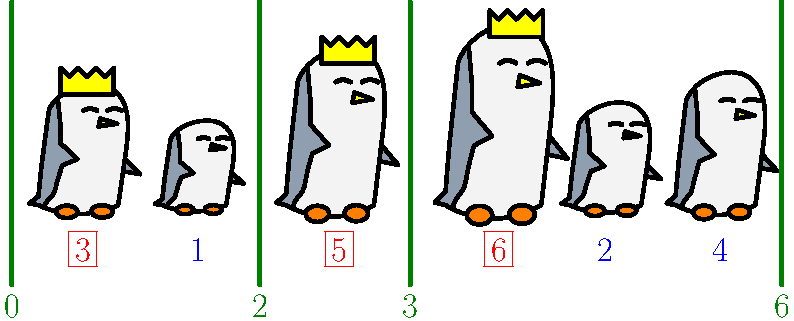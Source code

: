 usepackage("amsmath");
usepackage("amssymb");
size(14cm);
picture body;
pen border = black+1.8;
path outline = (0,0)..(0.5,-0.1)..(0.9,0)..(0.9,0)..(1,0.7)
  ..(0.85,1.3)..(0.4,1.32)..(0.13,1.1)..(0.12,1.08)--(0.12,1.08)..(0.03,0.4)
  ..(0,0.1)--(-0.1,0.02)--(0,0)..cycle;
filldraw(body, (0.8,0.7)--(1.15,0.35)--(0.85,0.4)--cycle, rgb("#90a0b0"), border);
filldraw(body, outline, rgb("#90a0b0"), border);
filldraw(body, subpath(outline, 0.2, 6.6)
  --(0.25,0.9)..(0.25,0.7)--(0.44,0.52)--(0.27,0.45)
  ..(0.2,0.22)..(0.15,0.1)..cycle,
  rgb("#f4f4f4"), border);
filldraw(body, ellipse((0.32,-0.075), 0.12, 0.07), orange, border);
filldraw(body, ellipse((0.72,-0.07), 0.12, 0.07), orange, border);
draw(body, (0.51,1.07)..(0.59,1.09)..(0.66,1.07), black+2);
draw(body, (0.78,1.07)..(0.86,1.09)..(0.94,1.07), black+2);
filldraw(body, (0.7,0.98)--(0.89,0.92)--(0.68,0.89)--cycle, yellow, border);

picture crown;
filldraw(crown, (0,0)--(0.6,0)--(0.6,0.3)--(0.5,0.2)
  --(0.4,0.3)--(0.3,0.2)--(0.2,0.3)--(0.1,0.2)--(0,0.3)--cycle,
  yellow, border);

real r = 1.4;
add(shift(  0,0)*yscale(1.0)*body);
add(shift(1.4,0)*yscale(0.7)*xscale(0.8)*body);
add(shift(2.8,0)*yscale(1.3)*xscale(1.1)*body);
add(shift(4.6,0)*yscale(1.5)*xscale(1.2)*body);
add(shift(6.0,0)*yscale(0.85)*xscale(0.9)*body);
add(shift(7.2,0)*yscale(1.1)*body);

add(shift(0.25,1.25)*crown);
add(shift(3.2,1.6)*crown);
add(shift(5.1,1.9)*crown);

real y = -0.5;
label("$\boxed{3}$", (0.5,y), fontsize(19pt)+red);
label("$1$", (1.8,-0.5), fontsize(19pt)+blue);
label("$\boxed{5}$", (3.4,y), fontsize(19pt)+red);
label("$\boxed{6}$", (5.2,y), fontsize(19pt)+red);
label("$2$", (6.4,y), fontsize(19pt)+blue);
label("$4$", (7.7,y), fontsize(19pt)+blue);

pen boxborder = deepgreen+2;
draw((-0.3,-0.9)--(-0.3,2.3), boxborder);
draw((2.5,-0.9)--(2.5,2.3), boxborder);
draw((4.2,-0.9)--(4.2,2.3), boxborder);
draw((8.4,-0.9)--(8.4,2.3), boxborder);
label("$0$", (-0.3,-0.9), dir(-90), fontsize(17pt)+deepgreen);
label("$2$", (2.5,-0.9), dir(-90), fontsize(17pt)+deepgreen);
label("$3$", (4.2,-0.9), dir(-90), fontsize(17pt)+deepgreen);
label("$6$", (8.4,-0.9), dir(-90), fontsize(17pt)+deepgreen);
